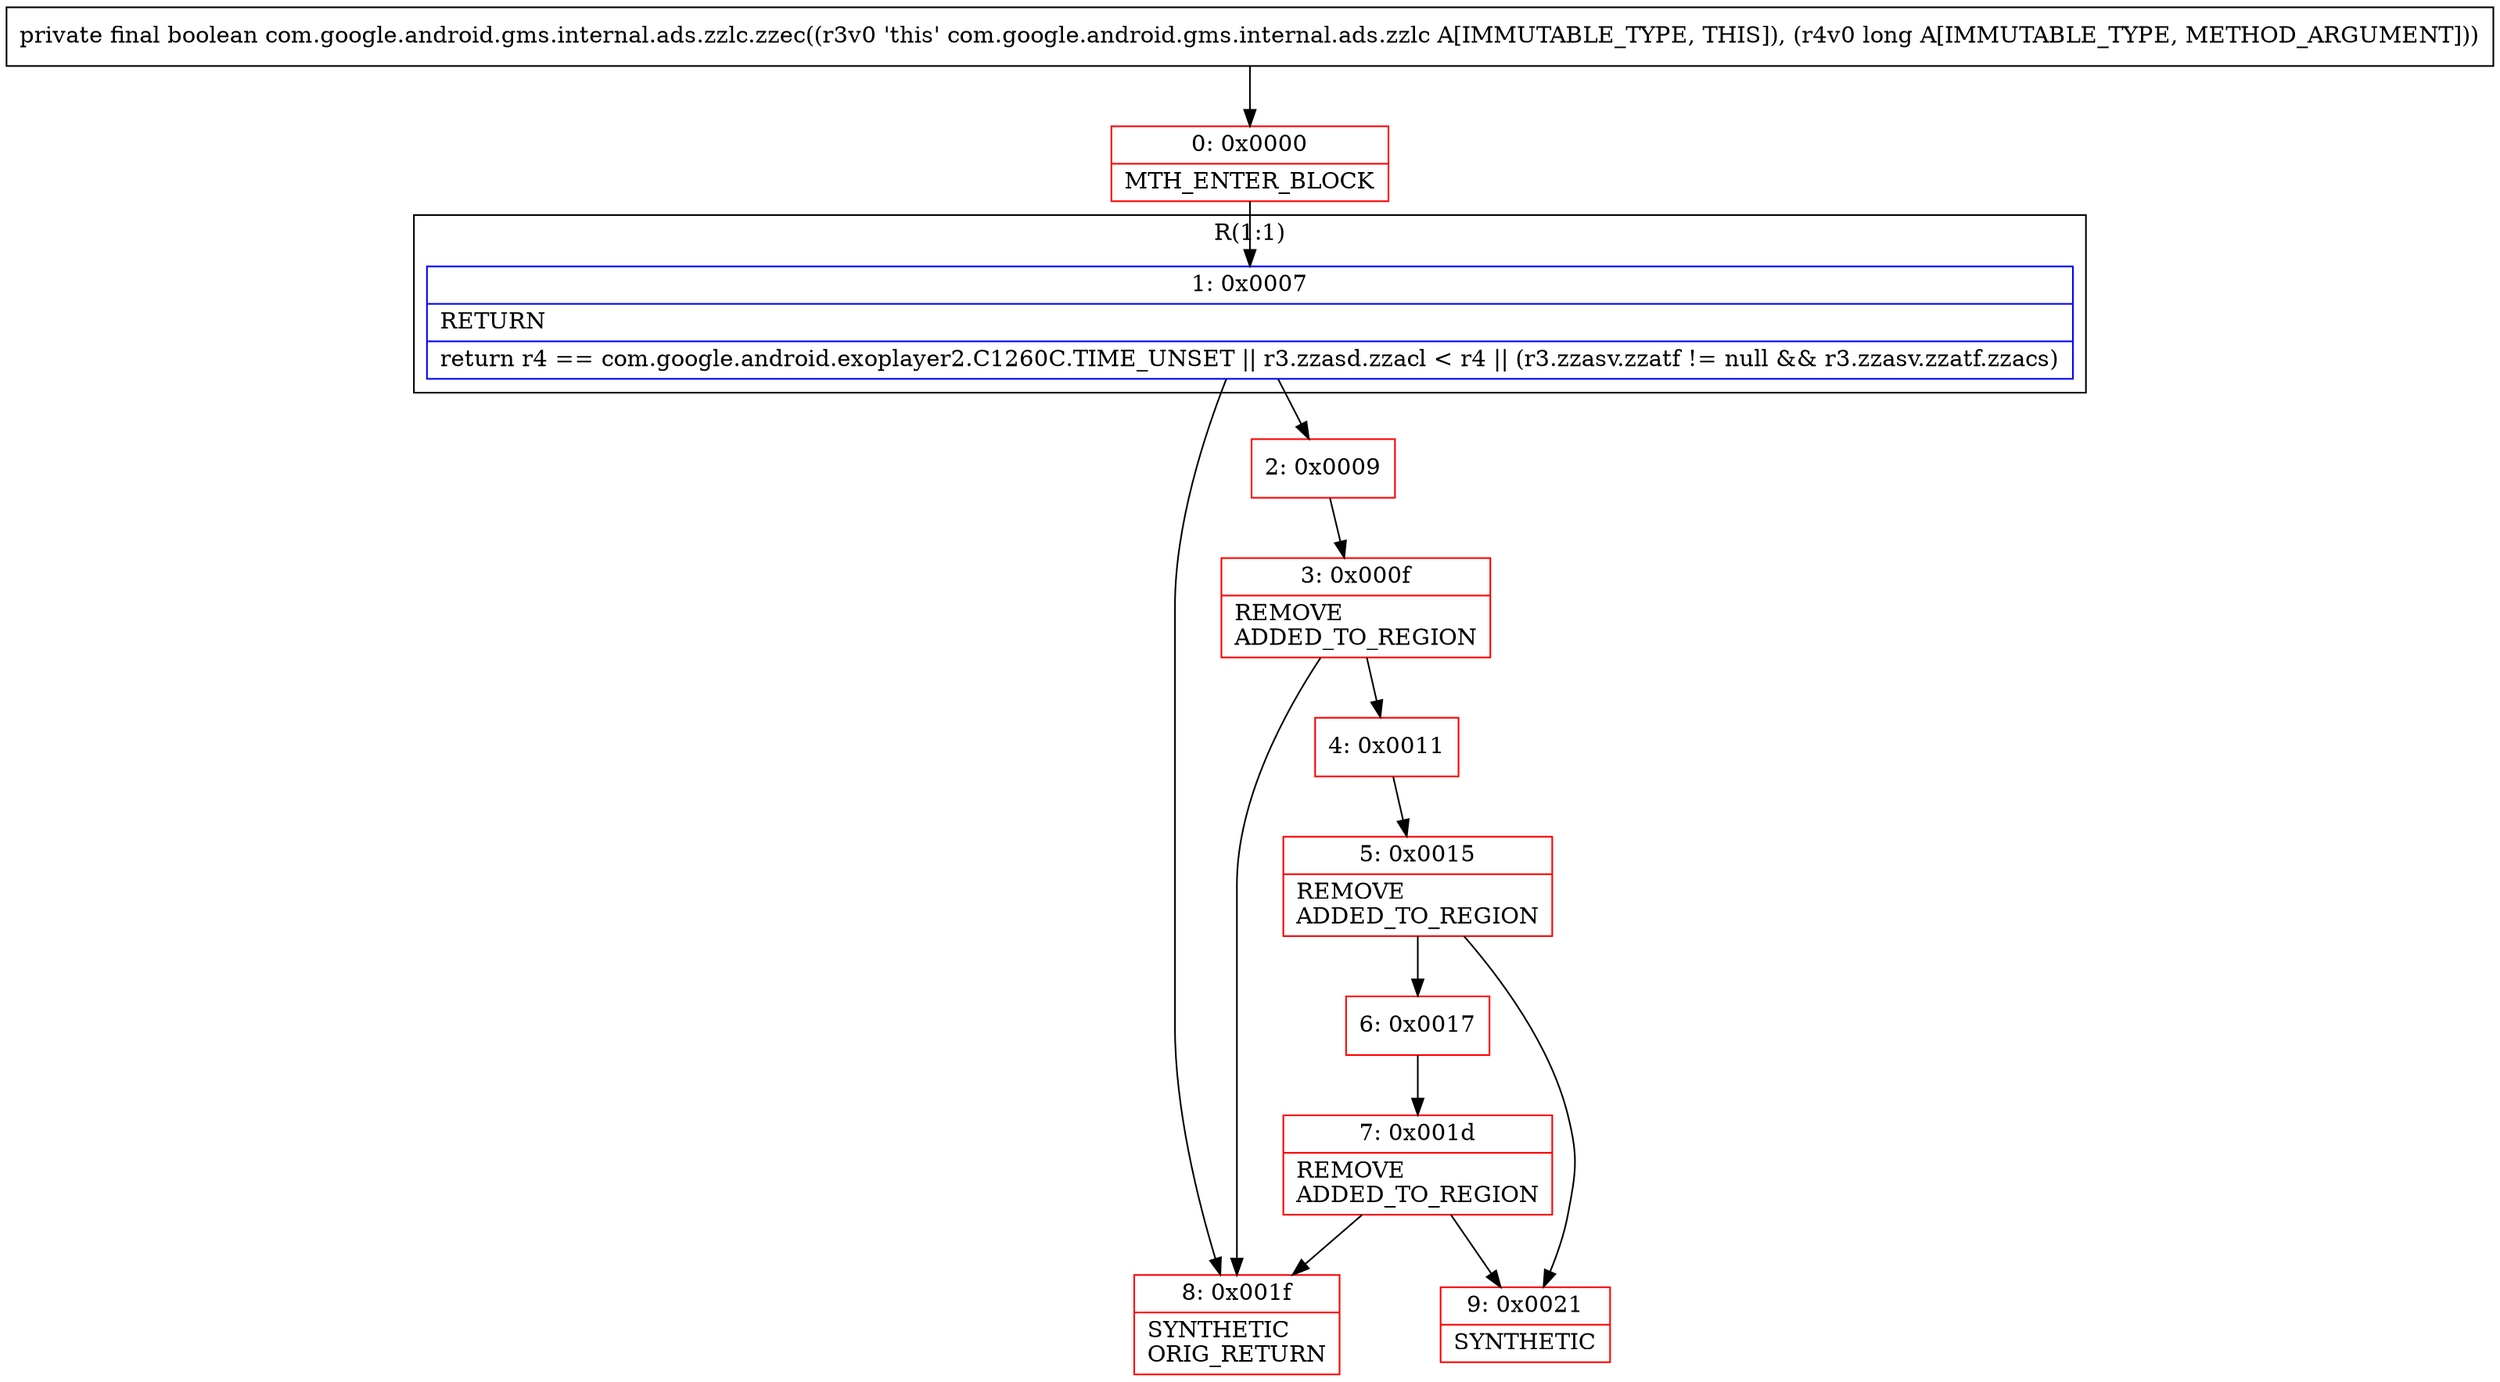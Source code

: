 digraph "CFG forcom.google.android.gms.internal.ads.zzlc.zzec(J)Z" {
subgraph cluster_Region_1816333909 {
label = "R(1:1)";
node [shape=record,color=blue];
Node_1 [shape=record,label="{1\:\ 0x0007|RETURN\l|return r4 == com.google.android.exoplayer2.C1260C.TIME_UNSET \|\| r3.zzasd.zzacl \< r4 \|\| (r3.zzasv.zzatf != null && r3.zzasv.zzatf.zzacs)\l}"];
}
Node_0 [shape=record,color=red,label="{0\:\ 0x0000|MTH_ENTER_BLOCK\l}"];
Node_2 [shape=record,color=red,label="{2\:\ 0x0009}"];
Node_3 [shape=record,color=red,label="{3\:\ 0x000f|REMOVE\lADDED_TO_REGION\l}"];
Node_4 [shape=record,color=red,label="{4\:\ 0x0011}"];
Node_5 [shape=record,color=red,label="{5\:\ 0x0015|REMOVE\lADDED_TO_REGION\l}"];
Node_6 [shape=record,color=red,label="{6\:\ 0x0017}"];
Node_7 [shape=record,color=red,label="{7\:\ 0x001d|REMOVE\lADDED_TO_REGION\l}"];
Node_8 [shape=record,color=red,label="{8\:\ 0x001f|SYNTHETIC\lORIG_RETURN\l}"];
Node_9 [shape=record,color=red,label="{9\:\ 0x0021|SYNTHETIC\l}"];
MethodNode[shape=record,label="{private final boolean com.google.android.gms.internal.ads.zzlc.zzec((r3v0 'this' com.google.android.gms.internal.ads.zzlc A[IMMUTABLE_TYPE, THIS]), (r4v0 long A[IMMUTABLE_TYPE, METHOD_ARGUMENT])) }"];
MethodNode -> Node_0;
Node_1 -> Node_2;
Node_1 -> Node_8;
Node_0 -> Node_1;
Node_2 -> Node_3;
Node_3 -> Node_4;
Node_3 -> Node_8;
Node_4 -> Node_5;
Node_5 -> Node_6;
Node_5 -> Node_9;
Node_6 -> Node_7;
Node_7 -> Node_8;
Node_7 -> Node_9;
}

